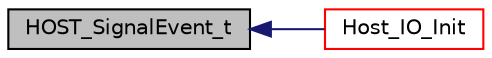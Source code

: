 digraph "HOST_SignalEvent_t"
{
  edge [fontname="Helvetica",fontsize="10",labelfontname="Helvetica",labelfontsize="10"];
  node [fontname="Helvetica",fontsize="10",shape=record];
  rankdir="LR";
  Node45 [label="HOST_SignalEvent_t",height=0.2,width=0.4,color="black", fillcolor="grey75", style="filled", fontcolor="black"];
  Node45 -> Node46 [dir="back",color="midnightblue",fontsize="10",style="solid",fontname="Helvetica"];
  Node46 [label="Host_IO_Init",height=0.2,width=0.4,color="red", fillcolor="white", style="filled",URL="$host__io__uart_8h.html#ab4b858422bbaae71aff2ab540ae0e2b1"];
}
